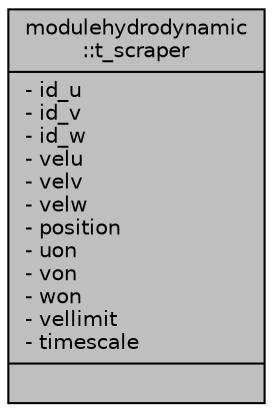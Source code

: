 digraph "modulehydrodynamic::t_scraper"
{
 // LATEX_PDF_SIZE
  edge [fontname="Helvetica",fontsize="10",labelfontname="Helvetica",labelfontsize="10"];
  node [fontname="Helvetica",fontsize="10",shape=record];
  Node1 [label="{modulehydrodynamic\l::t_scraper\n|- id_u\l- id_v\l- id_w\l- velu\l- velv\l- velw\l- position\l- uon\l- von\l- won\l- vellimit\l- timescale\l|}",height=0.2,width=0.4,color="black", fillcolor="grey75", style="filled", fontcolor="black",tooltip=" "];
}
